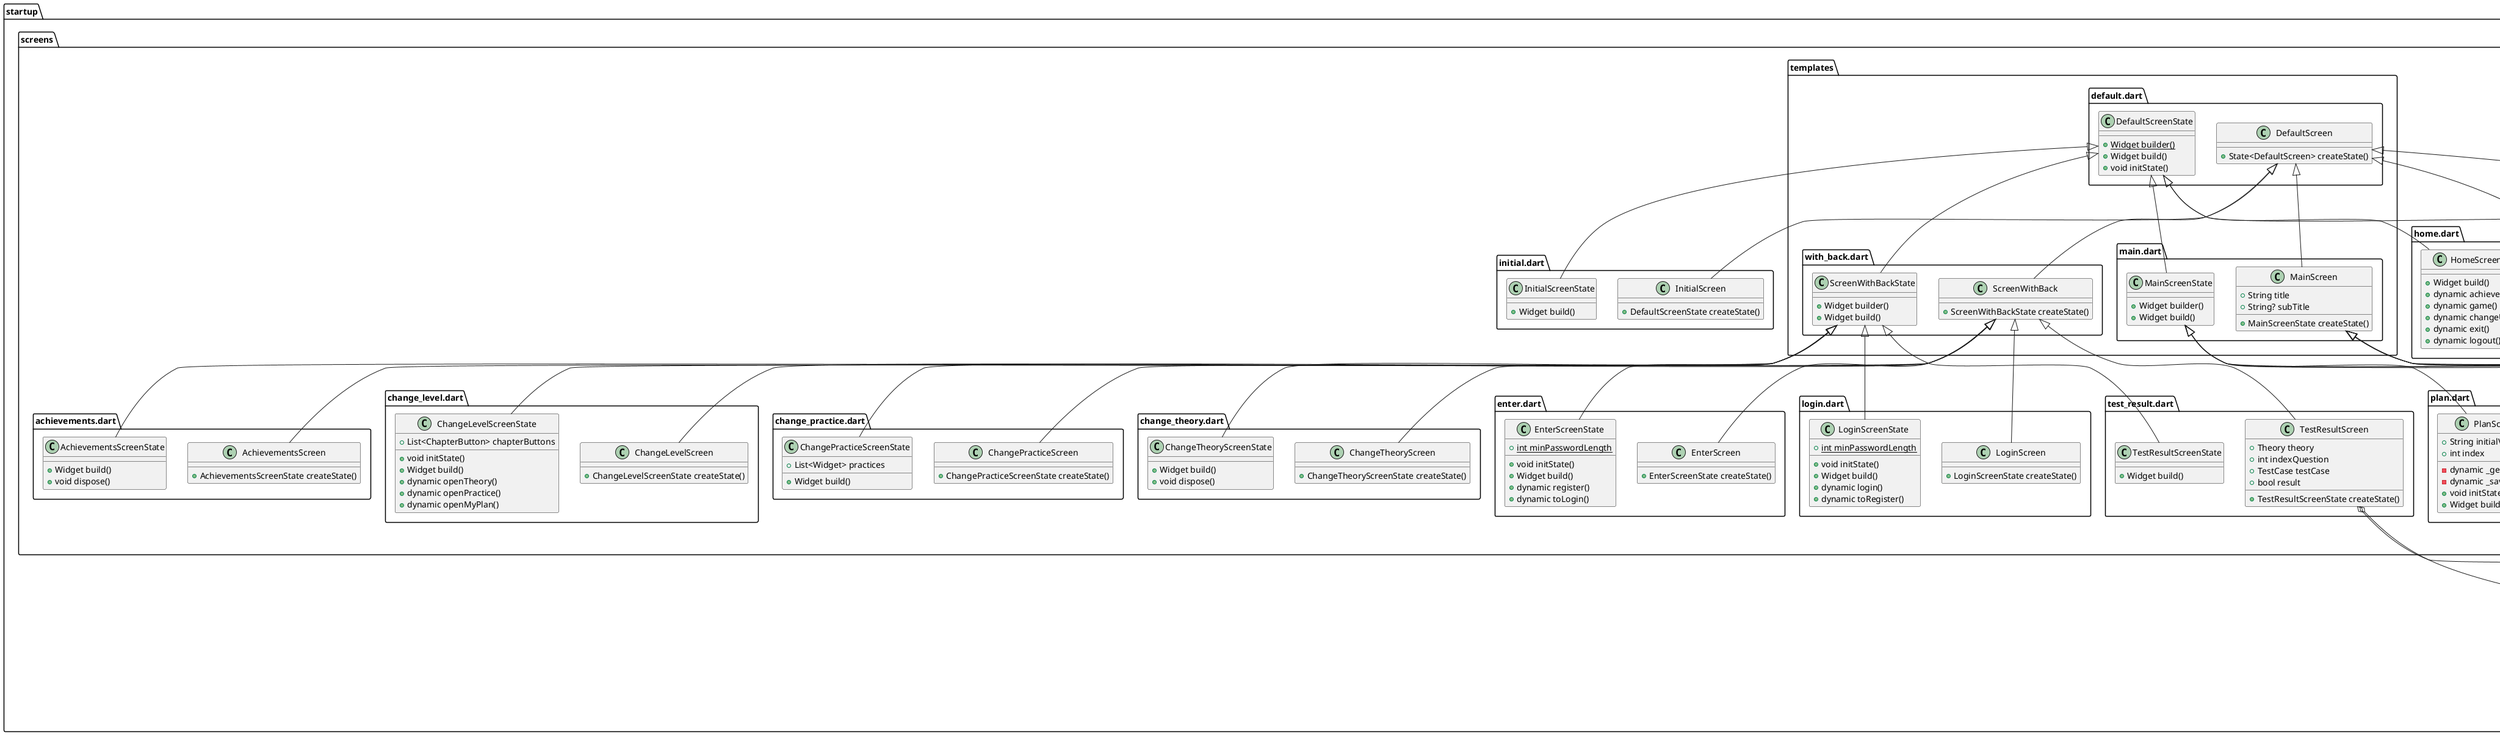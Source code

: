 @startuml
set namespaceSeparator ::

class "startup::screens::achievements.dart::AchievementsScreen" {
  +AchievementsScreenState createState()
}

"startup::screens::templates::with_back.dart::ScreenWithBack" <|-- "startup::screens::achievements.dart::AchievementsScreen"

class "startup::screens::achievements.dart::AchievementsScreenState" {
  +Widget build()
  +void dispose()
}

"startup::screens::templates::with_back.dart::ScreenWithBackState" <|-- "startup::screens::achievements.dart::AchievementsScreenState"

class "startup::screens::change_level.dart::ChangeLevelScreen" {
  +ChangeLevelScreenState createState()
}

"startup::screens::templates::with_back.dart::ScreenWithBack" <|-- "startup::screens::change_level.dart::ChangeLevelScreen"

class "startup::screens::change_level.dart::ChangeLevelScreenState" {
  +List<ChapterButton> chapterButtons
  +void initState()
  +Widget build()
  +dynamic openTheory()
  +dynamic openPractice()
  +dynamic openMyPlan()
}

"startup::screens::templates::with_back.dart::ScreenWithBackState" <|-- "startup::screens::change_level.dart::ChangeLevelScreenState"

class "startup::screens::change_practice.dart::ChangePracticeScreen" {
  +ChangePracticeScreenState createState()
}

"startup::screens::templates::with_back.dart::ScreenWithBack" <|-- "startup::screens::change_practice.dart::ChangePracticeScreen"

class "startup::screens::change_practice.dart::ChangePracticeScreenState" {
  +List<Widget> practices
  +Widget build()
}

"startup::screens::templates::with_back.dart::ScreenWithBackState" <|-- "startup::screens::change_practice.dart::ChangePracticeScreenState"

class "startup::screens::change_theory.dart::ChangeTheoryScreen" {
  +ChangeTheoryScreenState createState()
}

"startup::screens::templates::with_back.dart::ScreenWithBack" <|-- "startup::screens::change_theory.dart::ChangeTheoryScreen"

class "startup::screens::change_theory.dart::ChangeTheoryScreenState" {
  +Widget build()
  +void dispose()
}

"startup::screens::templates::with_back.dart::ScreenWithBackState" <|-- "startup::screens::change_theory.dart::ChangeTheoryScreenState"

class "startup::screens::enter.dart::EnterScreen" {
  +EnterScreenState createState()
}

"startup::screens::templates::with_back.dart::ScreenWithBack" <|-- "startup::screens::enter.dart::EnterScreen"

class "startup::screens::enter.dart::EnterScreenState" {
  {static} +int minPasswordLength
  +void initState()
  +Widget build()
  +dynamic register()
  +dynamic toLogin()
}

"startup::screens::templates::with_back.dart::ScreenWithBackState" <|-- "startup::screens::enter.dart::EnterScreenState"

class "startup::screens::greetings.dart::GreetingsScreen" {
  +GreetingsScreenState createState()
}

"startup::screens::templates::default.dart::DefaultScreen" <|-- "startup::screens::greetings.dart::GreetingsScreen"

class "startup::screens::greetings.dart::GreetingsScreenState" {
  -double _size
  -double _originalSize
  -bool _animated
  +void initState()
  +Widget build()
  +void dispose()
}

"startup::screens::templates::default.dart::DefaultScreenState" <|-- "startup::screens::greetings.dart::GreetingsScreenState"
"flutter::src::widgets::ticker_provider.dart::TickerProviderStateMixin" <|-- "startup::screens::greetings.dart::GreetingsScreenState"

class "startup::screens::home.dart::HomeScreen" {
  +HomeScreenState createState()
}

"startup::screens::templates::default.dart::DefaultScreen" <|-- "startup::screens::home.dart::HomeScreen"

class "startup::screens::home.dart::HomeScreenState" {
  +Widget build()
  +dynamic achievements()
  +dynamic game()
  +dynamic changeUser()
  +dynamic exit()
  +dynamic logout()
}

"startup::screens::templates::default.dart::DefaultScreenState" <|-- "startup::screens::home.dart::HomeScreenState"

class "startup::screens::initial.dart::InitialScreen" {
  +DefaultScreenState createState()
}

"startup::screens::templates::default.dart::DefaultScreen" <|-- "startup::screens::initial.dart::InitialScreen"

class "startup::screens::initial.dart::InitialScreenState" {
  +Widget build()
}

"startup::screens::templates::default.dart::DefaultScreenState" <|-- "startup::screens::initial.dart::InitialScreenState"

class "startup::screens::login.dart::LoginScreen" {
  +LoginScreenState createState()
}

"startup::screens::templates::with_back.dart::ScreenWithBack" <|-- "startup::screens::login.dart::LoginScreen"

class "startup::screens::login.dart::LoginScreenState" {
  {static} +int minPasswordLength
  +void initState()
  +Widget build()
  +dynamic login()
  +dynamic toRegister()
}

"startup::screens::templates::with_back.dart::ScreenWithBackState" <|-- "startup::screens::login.dart::LoginScreenState"

class "startup::screens::plan.dart::PlanScreen" {
  +int index
  +PlanScreenState createState()
  {static} +dynamic exitTap()
  +dynamic openPlan()
  {static} +Widget builder()
}

"startup::screens::templates::main.dart::MainScreen" <|-- "startup::screens::plan.dart::PlanScreen"

class "startup::screens::plan.dart::PlanScreenState" {
  +String initialValue
  +int index
  -dynamic _getInitialValue()
  -dynamic _saveValue()
  +void initState()
  +Widget build()
}

"startup::screens::templates::main.dart::MainScreenState" <|-- "startup::screens::plan.dart::PlanScreenState"

class "startup::screens::plan_preview.dart::PlanPreviewScreen" {
  +PlanPreviewScreenState createState()
  {static} +dynamic exitTap()
  {static} +dynamic openPlan()
}

"startup::screens::templates::main.dart::MainScreen" <|-- "startup::screens::plan_preview.dart::PlanPreviewScreen"

class "startup::screens::plan_preview.dart::PlanPreviewScreenState" {
  {static} -DatabaseReference _ref
  +String text
  +Widget build()
  +void dispose()
}

"startup::screens::plan_preview.dart::PlanPreviewScreenState" o-- "firebase_database::firebase_database.dart::DatabaseReference"
"startup::screens::templates::main.dart::MainScreenState" <|-- "startup::screens::plan_preview.dart::PlanPreviewScreenState"

class "startup::screens::templates::default.dart::DefaultScreen" {
  +State<DefaultScreen> createState()
}

class "startup::screens::templates::default.dart::DefaultScreenState" {
  {static} +Widget builder()
  +Widget build()
  +void initState()
}

class "startup::screens::templates::main.dart::MainScreen" {
  +String title
  +String? subTitle
  +MainScreenState createState()
}

"startup::screens::templates::default.dart::DefaultScreen" <|-- "startup::screens::templates::main.dart::MainScreen"

class "startup::screens::templates::main.dart::MainScreenState" {
  +Widget builder()
  +Widget build()
}

"startup::screens::templates::default.dart::DefaultScreenState" <|-- "startup::screens::templates::main.dart::MainScreenState"

class "startup::screens::templates::with_back.dart::ScreenWithBack" {
  +ScreenWithBackState createState()
}

"startup::screens::templates::default.dart::DefaultScreen" <|-- "startup::screens::templates::with_back.dart::ScreenWithBack"

class "startup::screens::templates::with_back.dart::ScreenWithBackState" {
  +Widget builder()
  +Widget build()
}

"startup::screens::templates::default.dart::DefaultScreenState" <|-- "startup::screens::templates::with_back.dart::ScreenWithBackState"

class "startup::screens::test.dart::TestScreen" {
  +Theory theory
  +int indexQuestion
  +TestCase testCase
  +List<bool> flags
  +int? answerGroupValue
  +TestScreenState createState()
  {static} +dynamic exitTap()
  +dynamic setRadioValue()
  +dynamic getAnswer()
}

"startup::screens::test.dart::TestScreen" o-- "startup::models::theory::theory.dart::Theory"
"startup::screens::test.dart::TestScreen" o-- "startup::models::tests::test_case.dart::TestCase"
"startup::screens::templates::main.dart::MainScreen" <|-- "startup::screens::test.dart::TestScreen"

class "startup::screens::test.dart::TestScreenState" {
  +int index
  +int count
  +TestCase testCase
  +List<Widget> answers
  +void initState()
  +Widget build()
  +void dispose()
}

"startup::screens::test.dart::TestScreenState" o-- "startup::models::tests::test_case.dart::TestCase"
"startup::screens::templates::main.dart::MainScreenState" <|-- "startup::screens::test.dart::TestScreenState"

class "startup::screens::test_result.dart::TestResultScreen" {
  +Theory theory
  +int indexQuestion
  +TestCase testCase
  +bool result
  +TestResultScreenState createState()
}

"startup::screens::test_result.dart::TestResultScreen" o-- "startup::models::theory::theory.dart::Theory"
"startup::screens::test_result.dart::TestResultScreen" o-- "startup::models::tests::test_case.dart::TestCase"
"startup::screens::templates::with_back.dart::ScreenWithBack" <|-- "startup::screens::test_result.dart::TestResultScreen"

class "startup::screens::test_result.dart::TestResultScreenState" {
  +Widget build()
}

"startup::screens::templates::with_back.dart::ScreenWithBackState" <|-- "startup::screens::test_result.dart::TestResultScreenState"

class "startup::screens::theory.dart::TheoryScreen" {
  +Theory theory
  +TheoryScreenState createState()
  {static} +dynamic exitTap()
  +dynamic testTap()
}

"startup::screens::theory.dart::TheoryScreen" o-- "startup::models::theory::theory.dart::Theory"
"startup::screens::templates::main.dart::MainScreen" <|-- "startup::screens::theory.dart::TheoryScreen"

class "startup::screens::theory.dart::TheoryScreenState" {
  +void initState()
  +Widget build()
  +void dispose()
  +dynamic checkComplete()
}

"startup::screens::templates::main.dart::MainScreenState" <|-- "startup::screens::theory.dart::TheoryScreenState"


@enduml